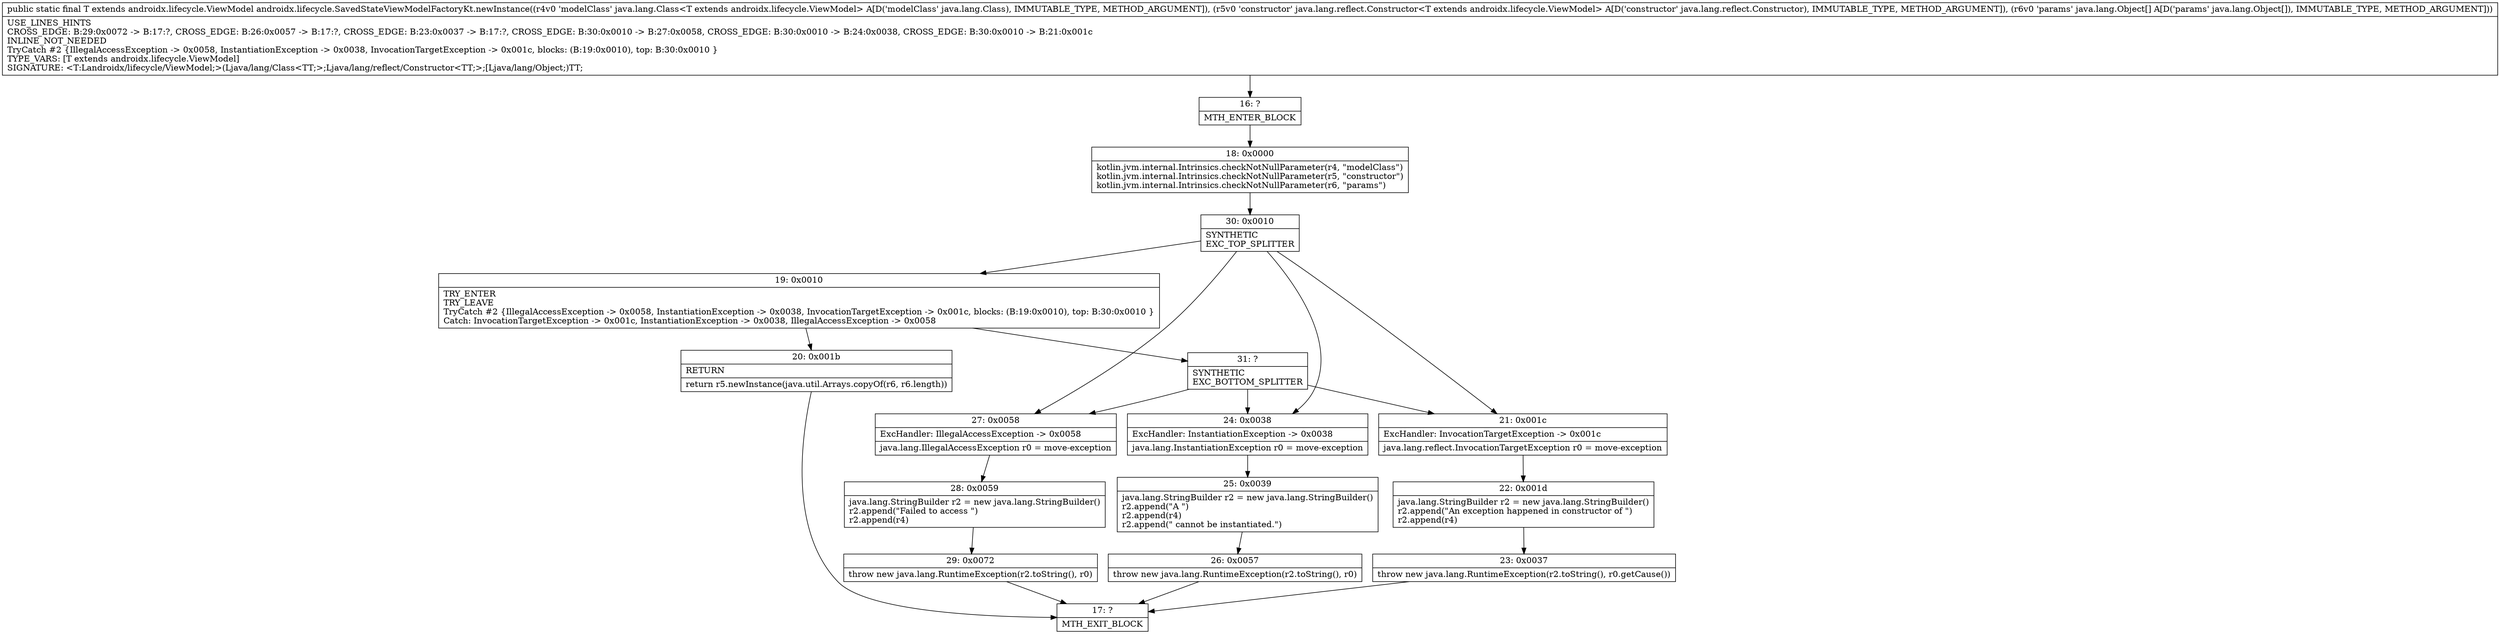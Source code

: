 digraph "CFG forandroidx.lifecycle.SavedStateViewModelFactoryKt.newInstance(Ljava\/lang\/Class;Ljava\/lang\/reflect\/Constructor;[Ljava\/lang\/Object;)Landroidx\/lifecycle\/ViewModel;" {
Node_16 [shape=record,label="{16\:\ ?|MTH_ENTER_BLOCK\l}"];
Node_18 [shape=record,label="{18\:\ 0x0000|kotlin.jvm.internal.Intrinsics.checkNotNullParameter(r4, \"modelClass\")\lkotlin.jvm.internal.Intrinsics.checkNotNullParameter(r5, \"constructor\")\lkotlin.jvm.internal.Intrinsics.checkNotNullParameter(r6, \"params\")\l}"];
Node_30 [shape=record,label="{30\:\ 0x0010|SYNTHETIC\lEXC_TOP_SPLITTER\l}"];
Node_19 [shape=record,label="{19\:\ 0x0010|TRY_ENTER\lTRY_LEAVE\lTryCatch #2 \{IllegalAccessException \-\> 0x0058, InstantiationException \-\> 0x0038, InvocationTargetException \-\> 0x001c, blocks: (B:19:0x0010), top: B:30:0x0010 \}\lCatch: InvocationTargetException \-\> 0x001c, InstantiationException \-\> 0x0038, IllegalAccessException \-\> 0x0058\l}"];
Node_20 [shape=record,label="{20\:\ 0x001b|RETURN\l|return r5.newInstance(java.util.Arrays.copyOf(r6, r6.length))\l}"];
Node_17 [shape=record,label="{17\:\ ?|MTH_EXIT_BLOCK\l}"];
Node_31 [shape=record,label="{31\:\ ?|SYNTHETIC\lEXC_BOTTOM_SPLITTER\l}"];
Node_27 [shape=record,label="{27\:\ 0x0058|ExcHandler: IllegalAccessException \-\> 0x0058\l|java.lang.IllegalAccessException r0 = move\-exception\l}"];
Node_28 [shape=record,label="{28\:\ 0x0059|java.lang.StringBuilder r2 = new java.lang.StringBuilder()\lr2.append(\"Failed to access \")\lr2.append(r4)\l}"];
Node_29 [shape=record,label="{29\:\ 0x0072|throw new java.lang.RuntimeException(r2.toString(), r0)\l}"];
Node_24 [shape=record,label="{24\:\ 0x0038|ExcHandler: InstantiationException \-\> 0x0038\l|java.lang.InstantiationException r0 = move\-exception\l}"];
Node_25 [shape=record,label="{25\:\ 0x0039|java.lang.StringBuilder r2 = new java.lang.StringBuilder()\lr2.append(\"A \")\lr2.append(r4)\lr2.append(\" cannot be instantiated.\")\l}"];
Node_26 [shape=record,label="{26\:\ 0x0057|throw new java.lang.RuntimeException(r2.toString(), r0)\l}"];
Node_21 [shape=record,label="{21\:\ 0x001c|ExcHandler: InvocationTargetException \-\> 0x001c\l|java.lang.reflect.InvocationTargetException r0 = move\-exception\l}"];
Node_22 [shape=record,label="{22\:\ 0x001d|java.lang.StringBuilder r2 = new java.lang.StringBuilder()\lr2.append(\"An exception happened in constructor of \")\lr2.append(r4)\l}"];
Node_23 [shape=record,label="{23\:\ 0x0037|throw new java.lang.RuntimeException(r2.toString(), r0.getCause())\l}"];
MethodNode[shape=record,label="{public static final T extends androidx.lifecycle.ViewModel androidx.lifecycle.SavedStateViewModelFactoryKt.newInstance((r4v0 'modelClass' java.lang.Class\<T extends androidx.lifecycle.ViewModel\> A[D('modelClass' java.lang.Class), IMMUTABLE_TYPE, METHOD_ARGUMENT]), (r5v0 'constructor' java.lang.reflect.Constructor\<T extends androidx.lifecycle.ViewModel\> A[D('constructor' java.lang.reflect.Constructor), IMMUTABLE_TYPE, METHOD_ARGUMENT]), (r6v0 'params' java.lang.Object[] A[D('params' java.lang.Object[]), IMMUTABLE_TYPE, METHOD_ARGUMENT]))  | USE_LINES_HINTS\lCROSS_EDGE: B:29:0x0072 \-\> B:17:?, CROSS_EDGE: B:26:0x0057 \-\> B:17:?, CROSS_EDGE: B:23:0x0037 \-\> B:17:?, CROSS_EDGE: B:30:0x0010 \-\> B:27:0x0058, CROSS_EDGE: B:30:0x0010 \-\> B:24:0x0038, CROSS_EDGE: B:30:0x0010 \-\> B:21:0x001c\lINLINE_NOT_NEEDED\lTryCatch #2 \{IllegalAccessException \-\> 0x0058, InstantiationException \-\> 0x0038, InvocationTargetException \-\> 0x001c, blocks: (B:19:0x0010), top: B:30:0x0010 \}\lTYPE_VARS: [T extends androidx.lifecycle.ViewModel]\lSIGNATURE: \<T:Landroidx\/lifecycle\/ViewModel;\>(Ljava\/lang\/Class\<TT;\>;Ljava\/lang\/reflect\/Constructor\<TT;\>;[Ljava\/lang\/Object;)TT;\l}"];
MethodNode -> Node_16;Node_16 -> Node_18;
Node_18 -> Node_30;
Node_30 -> Node_19;
Node_30 -> Node_27;
Node_30 -> Node_24;
Node_30 -> Node_21;
Node_19 -> Node_20;
Node_19 -> Node_31;
Node_20 -> Node_17;
Node_31 -> Node_27;
Node_31 -> Node_24;
Node_31 -> Node_21;
Node_27 -> Node_28;
Node_28 -> Node_29;
Node_29 -> Node_17;
Node_24 -> Node_25;
Node_25 -> Node_26;
Node_26 -> Node_17;
Node_21 -> Node_22;
Node_22 -> Node_23;
Node_23 -> Node_17;
}

